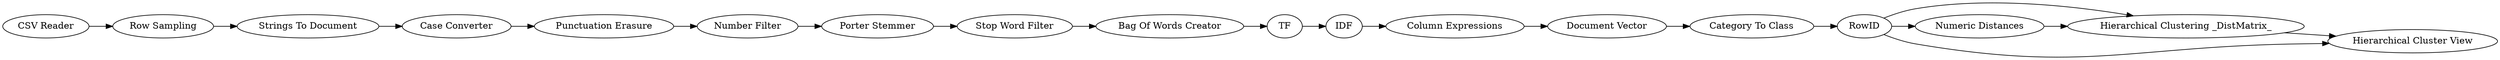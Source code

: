 digraph {
	"5395902749036549521_15" [label=RowID]
	"5395902749036549521_17" [label="Hierarchical Clustering _DistMatrix_"]
	"5395902749036549521_8" [label="Stop Word Filter"]
	"5395902749036549521_7" [label="Porter Stemmer"]
	"5395902749036549521_2" [label="Row Sampling"]
	"5395902749036549521_12" [label="Column Expressions"]
	"5395902749036549521_4" [label="Case Converter"]
	"5395902749036549521_18" [label="Hierarchical Cluster View"]
	"5395902749036549521_14" [label="Category To Class"]
	"5395902749036549521_11" [label=IDF]
	"5395902749036549521_16" [label="Numeric Distances"]
	"5395902749036549521_3" [label="Strings To Document"]
	"5395902749036549521_13" [label="Document Vector"]
	"5395902749036549521_10" [label=TF]
	"5395902749036549521_5" [label="Punctuation Erasure"]
	"5395902749036549521_1" [label="CSV Reader"]
	"5395902749036549521_6" [label="Number Filter"]
	"5395902749036549521_9" [label="Bag Of Words Creator"]
	"5395902749036549521_15" -> "5395902749036549521_16"
	"5395902749036549521_1" -> "5395902749036549521_2"
	"5395902749036549521_17" -> "5395902749036549521_18"
	"5395902749036549521_11" -> "5395902749036549521_12"
	"5395902749036549521_13" -> "5395902749036549521_14"
	"5395902749036549521_14" -> "5395902749036549521_15"
	"5395902749036549521_15" -> "5395902749036549521_17"
	"5395902749036549521_7" -> "5395902749036549521_8"
	"5395902749036549521_9" -> "5395902749036549521_10"
	"5395902749036549521_16" -> "5395902749036549521_17"
	"5395902749036549521_12" -> "5395902749036549521_13"
	"5395902749036549521_3" -> "5395902749036549521_4"
	"5395902749036549521_5" -> "5395902749036549521_6"
	"5395902749036549521_6" -> "5395902749036549521_7"
	"5395902749036549521_10" -> "5395902749036549521_11"
	"5395902749036549521_8" -> "5395902749036549521_9"
	"5395902749036549521_4" -> "5395902749036549521_5"
	"5395902749036549521_2" -> "5395902749036549521_3"
	"5395902749036549521_15" -> "5395902749036549521_18"
	rankdir=LR
}
